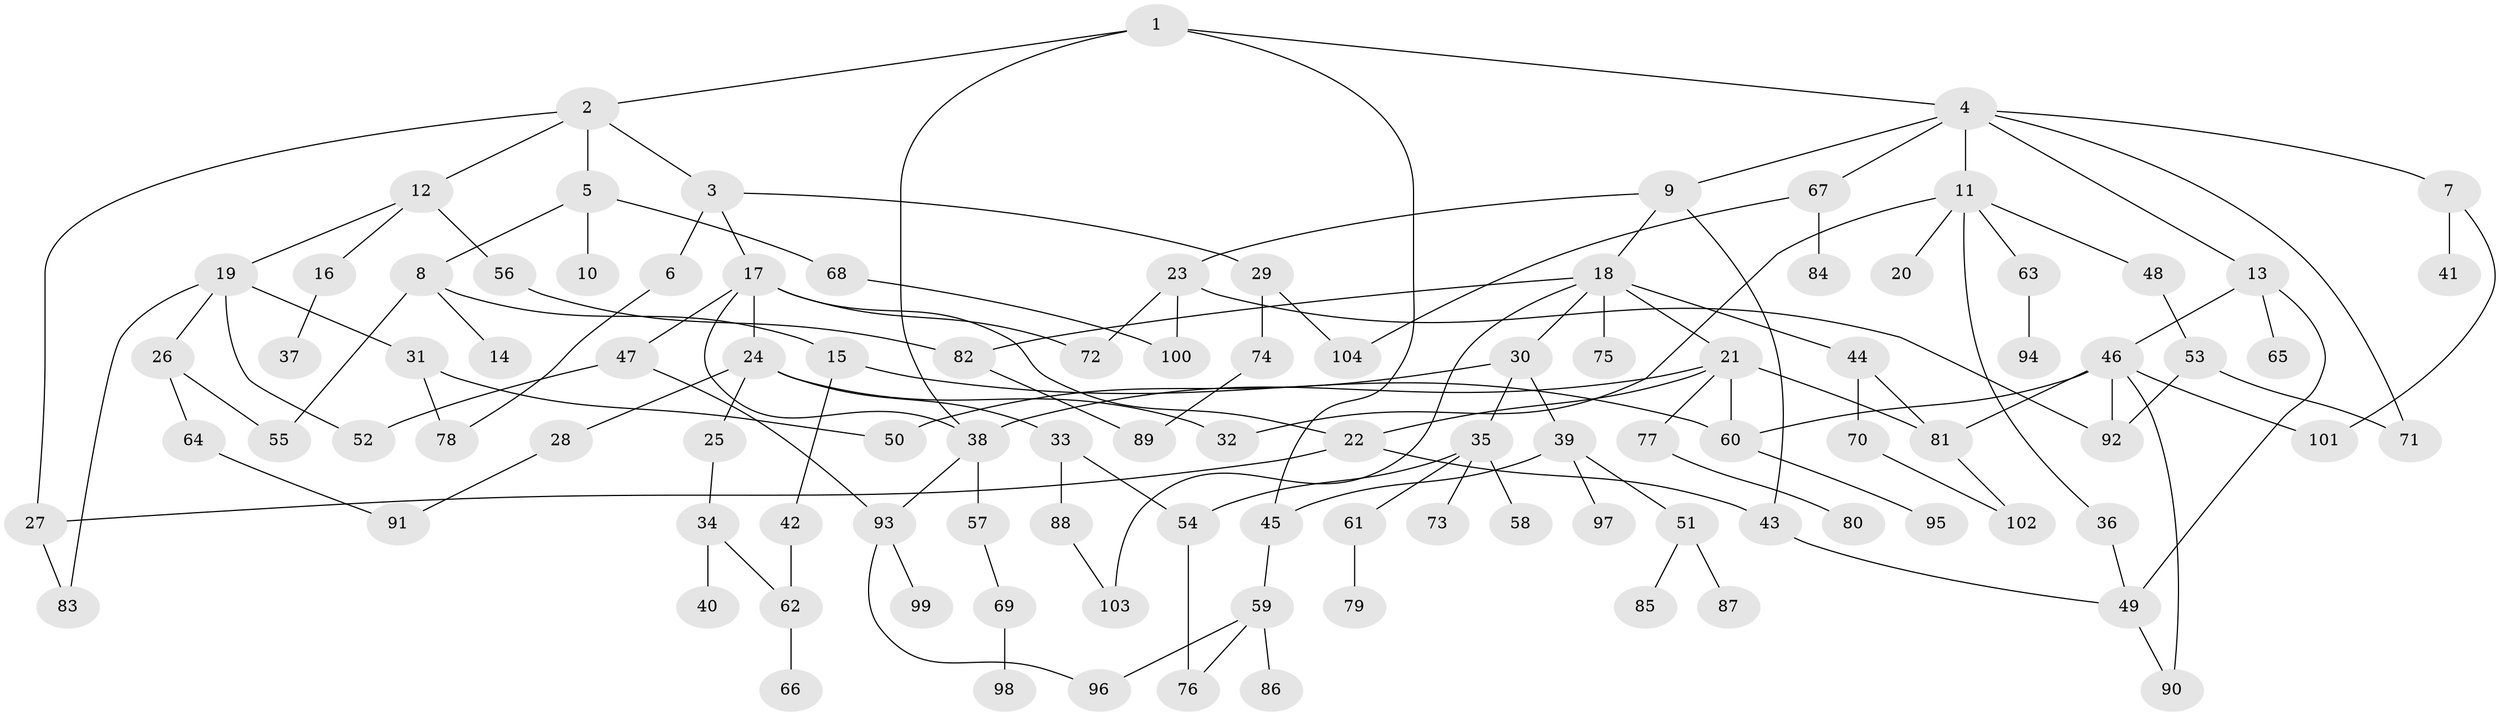 // coarse degree distribution, {4: 0.1232876712328767, 5: 0.0547945205479452, 7: 0.0273972602739726, 3: 0.2191780821917808, 2: 0.3424657534246575, 6: 0.0684931506849315, 1: 0.1643835616438356}
// Generated by graph-tools (version 1.1) at 2025/48/03/04/25 22:48:47]
// undirected, 104 vertices, 139 edges
graph export_dot {
  node [color=gray90,style=filled];
  1;
  2;
  3;
  4;
  5;
  6;
  7;
  8;
  9;
  10;
  11;
  12;
  13;
  14;
  15;
  16;
  17;
  18;
  19;
  20;
  21;
  22;
  23;
  24;
  25;
  26;
  27;
  28;
  29;
  30;
  31;
  32;
  33;
  34;
  35;
  36;
  37;
  38;
  39;
  40;
  41;
  42;
  43;
  44;
  45;
  46;
  47;
  48;
  49;
  50;
  51;
  52;
  53;
  54;
  55;
  56;
  57;
  58;
  59;
  60;
  61;
  62;
  63;
  64;
  65;
  66;
  67;
  68;
  69;
  70;
  71;
  72;
  73;
  74;
  75;
  76;
  77;
  78;
  79;
  80;
  81;
  82;
  83;
  84;
  85;
  86;
  87;
  88;
  89;
  90;
  91;
  92;
  93;
  94;
  95;
  96;
  97;
  98;
  99;
  100;
  101;
  102;
  103;
  104;
  1 -- 2;
  1 -- 4;
  1 -- 45;
  1 -- 38;
  2 -- 3;
  2 -- 5;
  2 -- 12;
  2 -- 27;
  3 -- 6;
  3 -- 17;
  3 -- 29;
  4 -- 7;
  4 -- 9;
  4 -- 11;
  4 -- 13;
  4 -- 67;
  4 -- 71;
  5 -- 8;
  5 -- 10;
  5 -- 68;
  6 -- 78;
  7 -- 41;
  7 -- 101;
  8 -- 14;
  8 -- 15;
  8 -- 55;
  9 -- 18;
  9 -- 23;
  9 -- 43;
  11 -- 20;
  11 -- 32;
  11 -- 36;
  11 -- 48;
  11 -- 63;
  12 -- 16;
  12 -- 19;
  12 -- 56;
  13 -- 46;
  13 -- 65;
  13 -- 49;
  15 -- 42;
  15 -- 60;
  16 -- 37;
  17 -- 24;
  17 -- 38;
  17 -- 47;
  17 -- 72;
  17 -- 22;
  18 -- 21;
  18 -- 30;
  18 -- 44;
  18 -- 75;
  18 -- 82;
  18 -- 103;
  19 -- 26;
  19 -- 31;
  19 -- 83;
  19 -- 52;
  21 -- 22;
  21 -- 77;
  21 -- 81;
  21 -- 38;
  21 -- 60;
  22 -- 43;
  22 -- 27;
  23 -- 92;
  23 -- 100;
  23 -- 72;
  24 -- 25;
  24 -- 28;
  24 -- 33;
  24 -- 32;
  25 -- 34;
  26 -- 64;
  26 -- 55;
  27 -- 83;
  28 -- 91;
  29 -- 74;
  29 -- 104;
  30 -- 35;
  30 -- 39;
  30 -- 50;
  31 -- 50;
  31 -- 78;
  33 -- 88;
  33 -- 54;
  34 -- 40;
  34 -- 62;
  35 -- 54;
  35 -- 58;
  35 -- 61;
  35 -- 73;
  36 -- 49;
  38 -- 57;
  38 -- 93;
  39 -- 45;
  39 -- 51;
  39 -- 97;
  42 -- 62;
  43 -- 49;
  44 -- 70;
  44 -- 81;
  45 -- 59;
  46 -- 90;
  46 -- 101;
  46 -- 92;
  46 -- 81;
  46 -- 60;
  47 -- 52;
  47 -- 93;
  48 -- 53;
  49 -- 90;
  51 -- 85;
  51 -- 87;
  53 -- 71;
  53 -- 92;
  54 -- 76;
  56 -- 82;
  57 -- 69;
  59 -- 86;
  59 -- 96;
  59 -- 76;
  60 -- 95;
  61 -- 79;
  62 -- 66;
  63 -- 94;
  64 -- 91;
  67 -- 84;
  67 -- 104;
  68 -- 100;
  69 -- 98;
  70 -- 102;
  74 -- 89;
  77 -- 80;
  81 -- 102;
  82 -- 89;
  88 -- 103;
  93 -- 96;
  93 -- 99;
}
